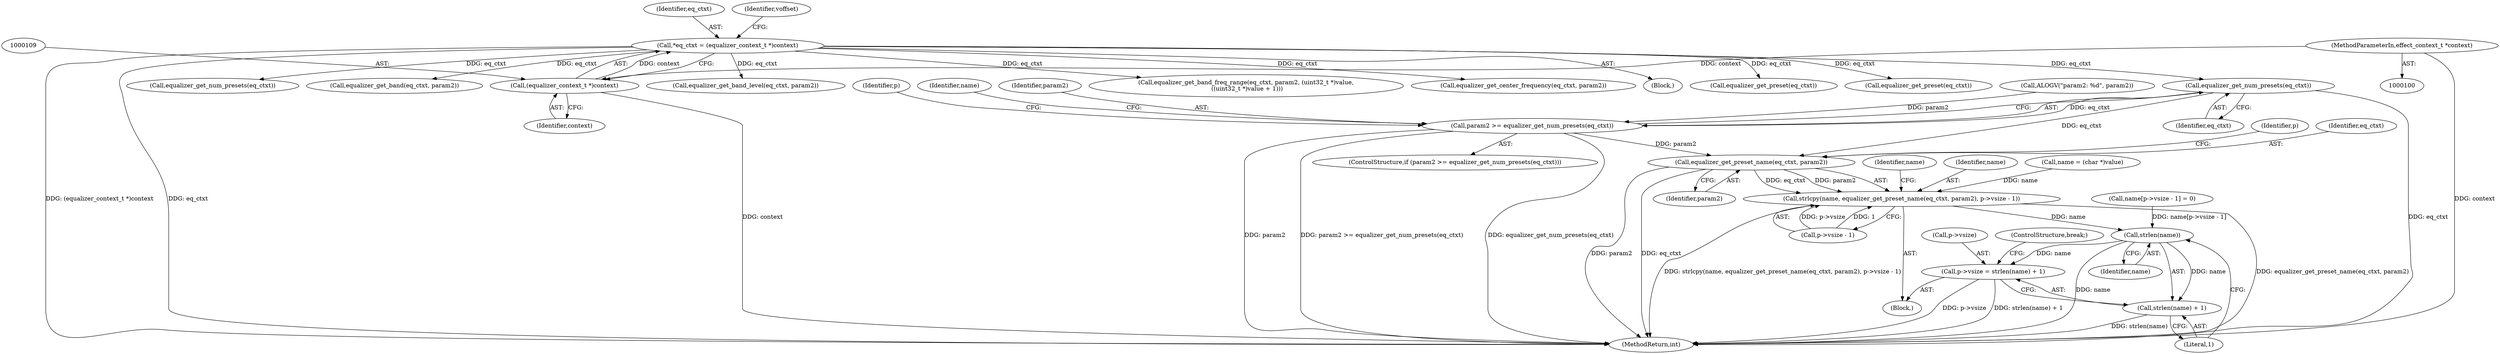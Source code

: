 digraph "0_Android_d72ea85c78a1a68bf99fd5804ad9784b4102fe57@pointer" {
"1000505" [label="(Call,equalizer_get_num_presets(eq_ctxt))"];
"1000106" [label="(Call,*eq_ctxt = (equalizer_context_t *)context)"];
"1000108" [label="(Call,(equalizer_context_t *)context)"];
"1000101" [label="(MethodParameterIn,effect_context_t *context)"];
"1000503" [label="(Call,param2 >= equalizer_get_num_presets(eq_ctxt))"];
"1000522" [label="(Call,equalizer_get_preset_name(eq_ctxt, param2))"];
"1000520" [label="(Call,strlcpy(name, equalizer_get_preset_name(eq_ctxt, param2), p->vsize - 1))"];
"1000544" [label="(Call,strlen(name))"];
"1000539" [label="(Call,p->vsize = strlen(name) + 1)"];
"1000543" [label="(Call,strlen(name) + 1)"];
"1000547" [label="(ControlStructure,break;)"];
"1000488" [label="(Call,equalizer_get_num_presets(eq_ctxt))"];
"1000107" [label="(Identifier,eq_ctxt)"];
"1000499" [label="(Call,ALOGV(\"param2: %d\", param2))"];
"1000510" [label="(Identifier,p)"];
"1000530" [label="(Call,name[p->vsize - 1] = 0)"];
"1000544" [label="(Call,strlen(name))"];
"1000540" [label="(Call,p->vsize)"];
"1000532" [label="(Identifier,name)"];
"1000459" [label="(Call,equalizer_get_band(eq_ctxt, param2))"];
"1000524" [label="(Identifier,param2)"];
"1000101" [label="(MethodParameterIn,effect_context_t *context)"];
"1000318" [label="(Block,)"];
"1000379" [label="(Call,equalizer_get_band_level(eq_ctxt, param2))"];
"1000113" [label="(Identifier,voffset)"];
"1000503" [label="(Call,param2 >= equalizer_get_num_presets(eq_ctxt))"];
"1000506" [label="(Identifier,eq_ctxt)"];
"1000110" [label="(Identifier,context)"];
"1000432" [label="(Call,equalizer_get_band_freq_range(eq_ctxt, param2, (uint32_t *)value,\n ((uint32_t *)value + 1)))"];
"1000520" [label="(Call,strlcpy(name, equalizer_get_preset_name(eq_ctxt, param2), p->vsize - 1))"];
"1000408" [label="(Call,equalizer_get_center_frequency(eq_ctxt, param2))"];
"1000522" [label="(Call,equalizer_get_preset_name(eq_ctxt, param2))"];
"1000108" [label="(Call,(equalizer_context_t *)context)"];
"1000539" [label="(Call,p->vsize = strlen(name) + 1)"];
"1000502" [label="(ControlStructure,if (param2 >= equalizer_get_num_presets(eq_ctxt)))"];
"1000516" [label="(Identifier,name)"];
"1000504" [label="(Identifier,param2)"];
"1000104" [label="(Block,)"];
"1000545" [label="(Identifier,name)"];
"1000606" [label="(MethodReturn,int)"];
"1000106" [label="(Call,*eq_ctxt = (equalizer_context_t *)context)"];
"1000527" [label="(Identifier,p)"];
"1000565" [label="(Call,equalizer_get_preset(eq_ctxt))"];
"1000525" [label="(Call,p->vsize - 1)"];
"1000523" [label="(Identifier,eq_ctxt)"];
"1000474" [label="(Call,equalizer_get_preset(eq_ctxt))"];
"1000521" [label="(Identifier,name)"];
"1000543" [label="(Call,strlen(name) + 1)"];
"1000515" [label="(Call,name = (char *)value)"];
"1000546" [label="(Literal,1)"];
"1000505" [label="(Call,equalizer_get_num_presets(eq_ctxt))"];
"1000505" -> "1000503"  [label="AST: "];
"1000505" -> "1000506"  [label="CFG: "];
"1000506" -> "1000505"  [label="AST: "];
"1000503" -> "1000505"  [label="CFG: "];
"1000505" -> "1000606"  [label="DDG: eq_ctxt"];
"1000505" -> "1000503"  [label="DDG: eq_ctxt"];
"1000106" -> "1000505"  [label="DDG: eq_ctxt"];
"1000505" -> "1000522"  [label="DDG: eq_ctxt"];
"1000106" -> "1000104"  [label="AST: "];
"1000106" -> "1000108"  [label="CFG: "];
"1000107" -> "1000106"  [label="AST: "];
"1000108" -> "1000106"  [label="AST: "];
"1000113" -> "1000106"  [label="CFG: "];
"1000106" -> "1000606"  [label="DDG: (equalizer_context_t *)context"];
"1000106" -> "1000606"  [label="DDG: eq_ctxt"];
"1000108" -> "1000106"  [label="DDG: context"];
"1000106" -> "1000379"  [label="DDG: eq_ctxt"];
"1000106" -> "1000408"  [label="DDG: eq_ctxt"];
"1000106" -> "1000432"  [label="DDG: eq_ctxt"];
"1000106" -> "1000459"  [label="DDG: eq_ctxt"];
"1000106" -> "1000474"  [label="DDG: eq_ctxt"];
"1000106" -> "1000488"  [label="DDG: eq_ctxt"];
"1000106" -> "1000565"  [label="DDG: eq_ctxt"];
"1000108" -> "1000110"  [label="CFG: "];
"1000109" -> "1000108"  [label="AST: "];
"1000110" -> "1000108"  [label="AST: "];
"1000108" -> "1000606"  [label="DDG: context"];
"1000101" -> "1000108"  [label="DDG: context"];
"1000101" -> "1000100"  [label="AST: "];
"1000101" -> "1000606"  [label="DDG: context"];
"1000503" -> "1000502"  [label="AST: "];
"1000504" -> "1000503"  [label="AST: "];
"1000510" -> "1000503"  [label="CFG: "];
"1000516" -> "1000503"  [label="CFG: "];
"1000503" -> "1000606"  [label="DDG: param2 >= equalizer_get_num_presets(eq_ctxt)"];
"1000503" -> "1000606"  [label="DDG: equalizer_get_num_presets(eq_ctxt)"];
"1000503" -> "1000606"  [label="DDG: param2"];
"1000499" -> "1000503"  [label="DDG: param2"];
"1000503" -> "1000522"  [label="DDG: param2"];
"1000522" -> "1000520"  [label="AST: "];
"1000522" -> "1000524"  [label="CFG: "];
"1000523" -> "1000522"  [label="AST: "];
"1000524" -> "1000522"  [label="AST: "];
"1000527" -> "1000522"  [label="CFG: "];
"1000522" -> "1000606"  [label="DDG: param2"];
"1000522" -> "1000606"  [label="DDG: eq_ctxt"];
"1000522" -> "1000520"  [label="DDG: eq_ctxt"];
"1000522" -> "1000520"  [label="DDG: param2"];
"1000520" -> "1000318"  [label="AST: "];
"1000520" -> "1000525"  [label="CFG: "];
"1000521" -> "1000520"  [label="AST: "];
"1000525" -> "1000520"  [label="AST: "];
"1000532" -> "1000520"  [label="CFG: "];
"1000520" -> "1000606"  [label="DDG: strlcpy(name, equalizer_get_preset_name(eq_ctxt, param2), p->vsize - 1)"];
"1000520" -> "1000606"  [label="DDG: equalizer_get_preset_name(eq_ctxt, param2)"];
"1000515" -> "1000520"  [label="DDG: name"];
"1000525" -> "1000520"  [label="DDG: p->vsize"];
"1000525" -> "1000520"  [label="DDG: 1"];
"1000520" -> "1000544"  [label="DDG: name"];
"1000544" -> "1000543"  [label="AST: "];
"1000544" -> "1000545"  [label="CFG: "];
"1000545" -> "1000544"  [label="AST: "];
"1000546" -> "1000544"  [label="CFG: "];
"1000544" -> "1000606"  [label="DDG: name"];
"1000544" -> "1000539"  [label="DDG: name"];
"1000544" -> "1000543"  [label="DDG: name"];
"1000530" -> "1000544"  [label="DDG: name[p->vsize - 1]"];
"1000539" -> "1000318"  [label="AST: "];
"1000539" -> "1000543"  [label="CFG: "];
"1000540" -> "1000539"  [label="AST: "];
"1000543" -> "1000539"  [label="AST: "];
"1000547" -> "1000539"  [label="CFG: "];
"1000539" -> "1000606"  [label="DDG: p->vsize"];
"1000539" -> "1000606"  [label="DDG: strlen(name) + 1"];
"1000543" -> "1000546"  [label="CFG: "];
"1000546" -> "1000543"  [label="AST: "];
"1000543" -> "1000606"  [label="DDG: strlen(name)"];
}
